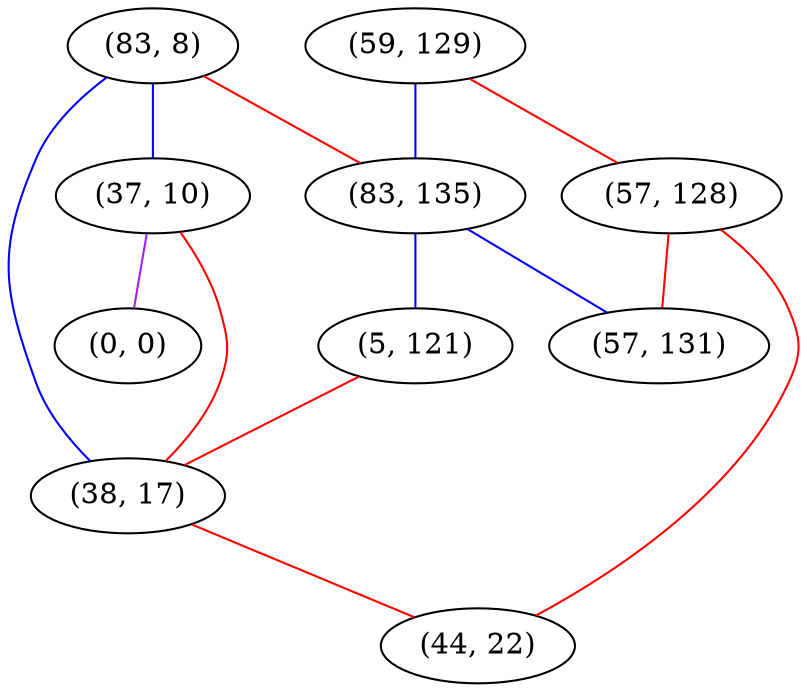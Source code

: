 graph "" {
"(83, 8)";
"(59, 129)";
"(37, 10)";
"(83, 135)";
"(5, 121)";
"(57, 128)";
"(0, 0)";
"(38, 17)";
"(57, 131)";
"(44, 22)";
"(83, 8)" -- "(83, 135)"  [color=red, key=0, weight=1];
"(83, 8)" -- "(38, 17)"  [color=blue, key=0, weight=3];
"(83, 8)" -- "(37, 10)"  [color=blue, key=0, weight=3];
"(59, 129)" -- "(83, 135)"  [color=blue, key=0, weight=3];
"(59, 129)" -- "(57, 128)"  [color=red, key=0, weight=1];
"(37, 10)" -- "(38, 17)"  [color=red, key=0, weight=1];
"(37, 10)" -- "(0, 0)"  [color=purple, key=0, weight=4];
"(83, 135)" -- "(5, 121)"  [color=blue, key=0, weight=3];
"(83, 135)" -- "(57, 131)"  [color=blue, key=0, weight=3];
"(5, 121)" -- "(38, 17)"  [color=red, key=0, weight=1];
"(57, 128)" -- "(57, 131)"  [color=red, key=0, weight=1];
"(57, 128)" -- "(44, 22)"  [color=red, key=0, weight=1];
"(38, 17)" -- "(44, 22)"  [color=red, key=0, weight=1];
}
